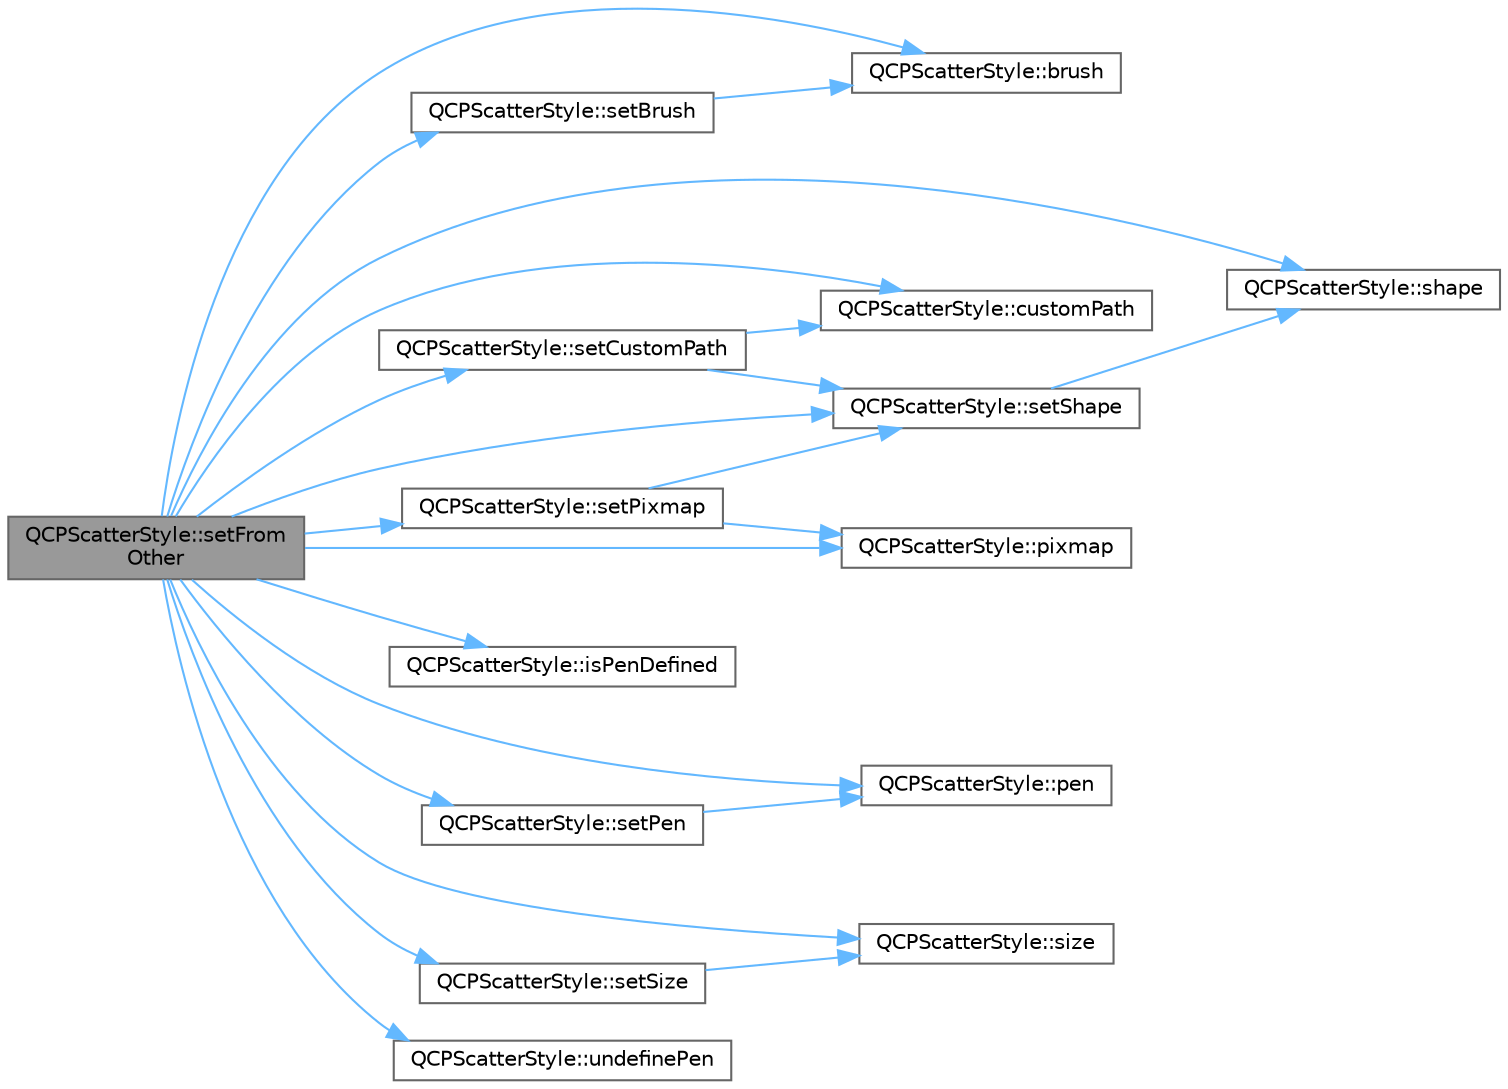 digraph "QCPScatterStyle::setFromOther"
{
 // LATEX_PDF_SIZE
  bgcolor="transparent";
  edge [fontname=Helvetica,fontsize=10,labelfontname=Helvetica,labelfontsize=10];
  node [fontname=Helvetica,fontsize=10,shape=box,height=0.2,width=0.4];
  rankdir="LR";
  Node1 [label="QCPScatterStyle::setFrom\lOther",height=0.2,width=0.4,color="gray40", fillcolor="grey60", style="filled", fontcolor="black",tooltip=" "];
  Node1 -> Node2 [color="steelblue1",style="solid"];
  Node2 [label="QCPScatterStyle::brush",height=0.2,width=0.4,color="grey40", fillcolor="white", style="filled",URL="$class_q_c_p_scatter_style.html#adc4f66aed84f1d7a3a5aabf4f48f31a6",tooltip=" "];
  Node1 -> Node3 [color="steelblue1",style="solid"];
  Node3 [label="QCPScatterStyle::customPath",height=0.2,width=0.4,color="grey40", fillcolor="white", style="filled",URL="$class_q_c_p_scatter_style.html#aef1fac84c9830fd97f2a8568e605e372",tooltip=" "];
  Node1 -> Node4 [color="steelblue1",style="solid"];
  Node4 [label="QCPScatterStyle::isPenDefined",height=0.2,width=0.4,color="grey40", fillcolor="white", style="filled",URL="$class_q_c_p_scatter_style.html#a47077eb6450fe9a788f833e4ec1b1d5a",tooltip=" "];
  Node1 -> Node5 [color="steelblue1",style="solid"];
  Node5 [label="QCPScatterStyle::pen",height=0.2,width=0.4,color="grey40", fillcolor="white", style="filled",URL="$class_q_c_p_scatter_style.html#acdd6313d16e69d3810e9d1f48dd9e4bb",tooltip=" "];
  Node1 -> Node6 [color="steelblue1",style="solid"];
  Node6 [label="QCPScatterStyle::pixmap",height=0.2,width=0.4,color="grey40", fillcolor="white", style="filled",URL="$class_q_c_p_scatter_style.html#a9b2d1a2ec0aac0c74f7582d14050e93a",tooltip=" "];
  Node1 -> Node7 [color="steelblue1",style="solid"];
  Node7 [label="QCPScatterStyle::setBrush",height=0.2,width=0.4,color="grey40", fillcolor="white", style="filled",URL="$class_q_c_p_scatter_style.html#a74d692aaeb8d4b36d6f7d510e44264b1",tooltip=" "];
  Node7 -> Node2 [color="steelblue1",style="solid"];
  Node1 -> Node8 [color="steelblue1",style="solid"];
  Node8 [label="QCPScatterStyle::setCustomPath",height=0.2,width=0.4,color="grey40", fillcolor="white", style="filled",URL="$class_q_c_p_scatter_style.html#a96a3e949f90b2afe5677ca9412a12a1e",tooltip=" "];
  Node8 -> Node3 [color="steelblue1",style="solid"];
  Node8 -> Node9 [color="steelblue1",style="solid"];
  Node9 [label="QCPScatterStyle::setShape",height=0.2,width=0.4,color="grey40", fillcolor="white", style="filled",URL="$class_q_c_p_scatter_style.html#a7c641c4d4c6d29cb705d3887cfce91c1",tooltip=" "];
  Node9 -> Node10 [color="steelblue1",style="solid"];
  Node10 [label="QCPScatterStyle::shape",height=0.2,width=0.4,color="grey40", fillcolor="white", style="filled",URL="$class_q_c_p_scatter_style.html#af04cad55bd7f58a96da4fc6bc46a0a1e",tooltip=" "];
  Node1 -> Node11 [color="steelblue1",style="solid"];
  Node11 [label="QCPScatterStyle::setPen",height=0.2,width=0.4,color="grey40", fillcolor="white", style="filled",URL="$class_q_c_p_scatter_style.html#a761f1f229cc0ca4703e1e2b89f6dd1ba",tooltip=" "];
  Node11 -> Node5 [color="steelblue1",style="solid"];
  Node1 -> Node12 [color="steelblue1",style="solid"];
  Node12 [label="QCPScatterStyle::setPixmap",height=0.2,width=0.4,color="grey40", fillcolor="white", style="filled",URL="$class_q_c_p_scatter_style.html#a5fb611d46acfac520d7b89a1c71d9246",tooltip=" "];
  Node12 -> Node6 [color="steelblue1",style="solid"];
  Node12 -> Node9 [color="steelblue1",style="solid"];
  Node1 -> Node9 [color="steelblue1",style="solid"];
  Node1 -> Node13 [color="steelblue1",style="solid"];
  Node13 [label="QCPScatterStyle::setSize",height=0.2,width=0.4,color="grey40", fillcolor="white", style="filled",URL="$class_q_c_p_scatter_style.html#aaefdd031052892c4136129db68596e0f",tooltip=" "];
  Node13 -> Node14 [color="steelblue1",style="solid"];
  Node14 [label="QCPScatterStyle::size",height=0.2,width=0.4,color="grey40", fillcolor="white", style="filled",URL="$class_q_c_p_scatter_style.html#a0e94526d9165d9f50e262102bdd71a47",tooltip=" "];
  Node1 -> Node10 [color="steelblue1",style="solid"];
  Node1 -> Node14 [color="steelblue1",style="solid"];
  Node1 -> Node15 [color="steelblue1",style="solid"];
  Node15 [label="QCPScatterStyle::undefinePen",height=0.2,width=0.4,color="grey40", fillcolor="white", style="filled",URL="$class_q_c_p_scatter_style.html#acabc2a8c83d650b946f50c3166b6c35e",tooltip=" "];
}
